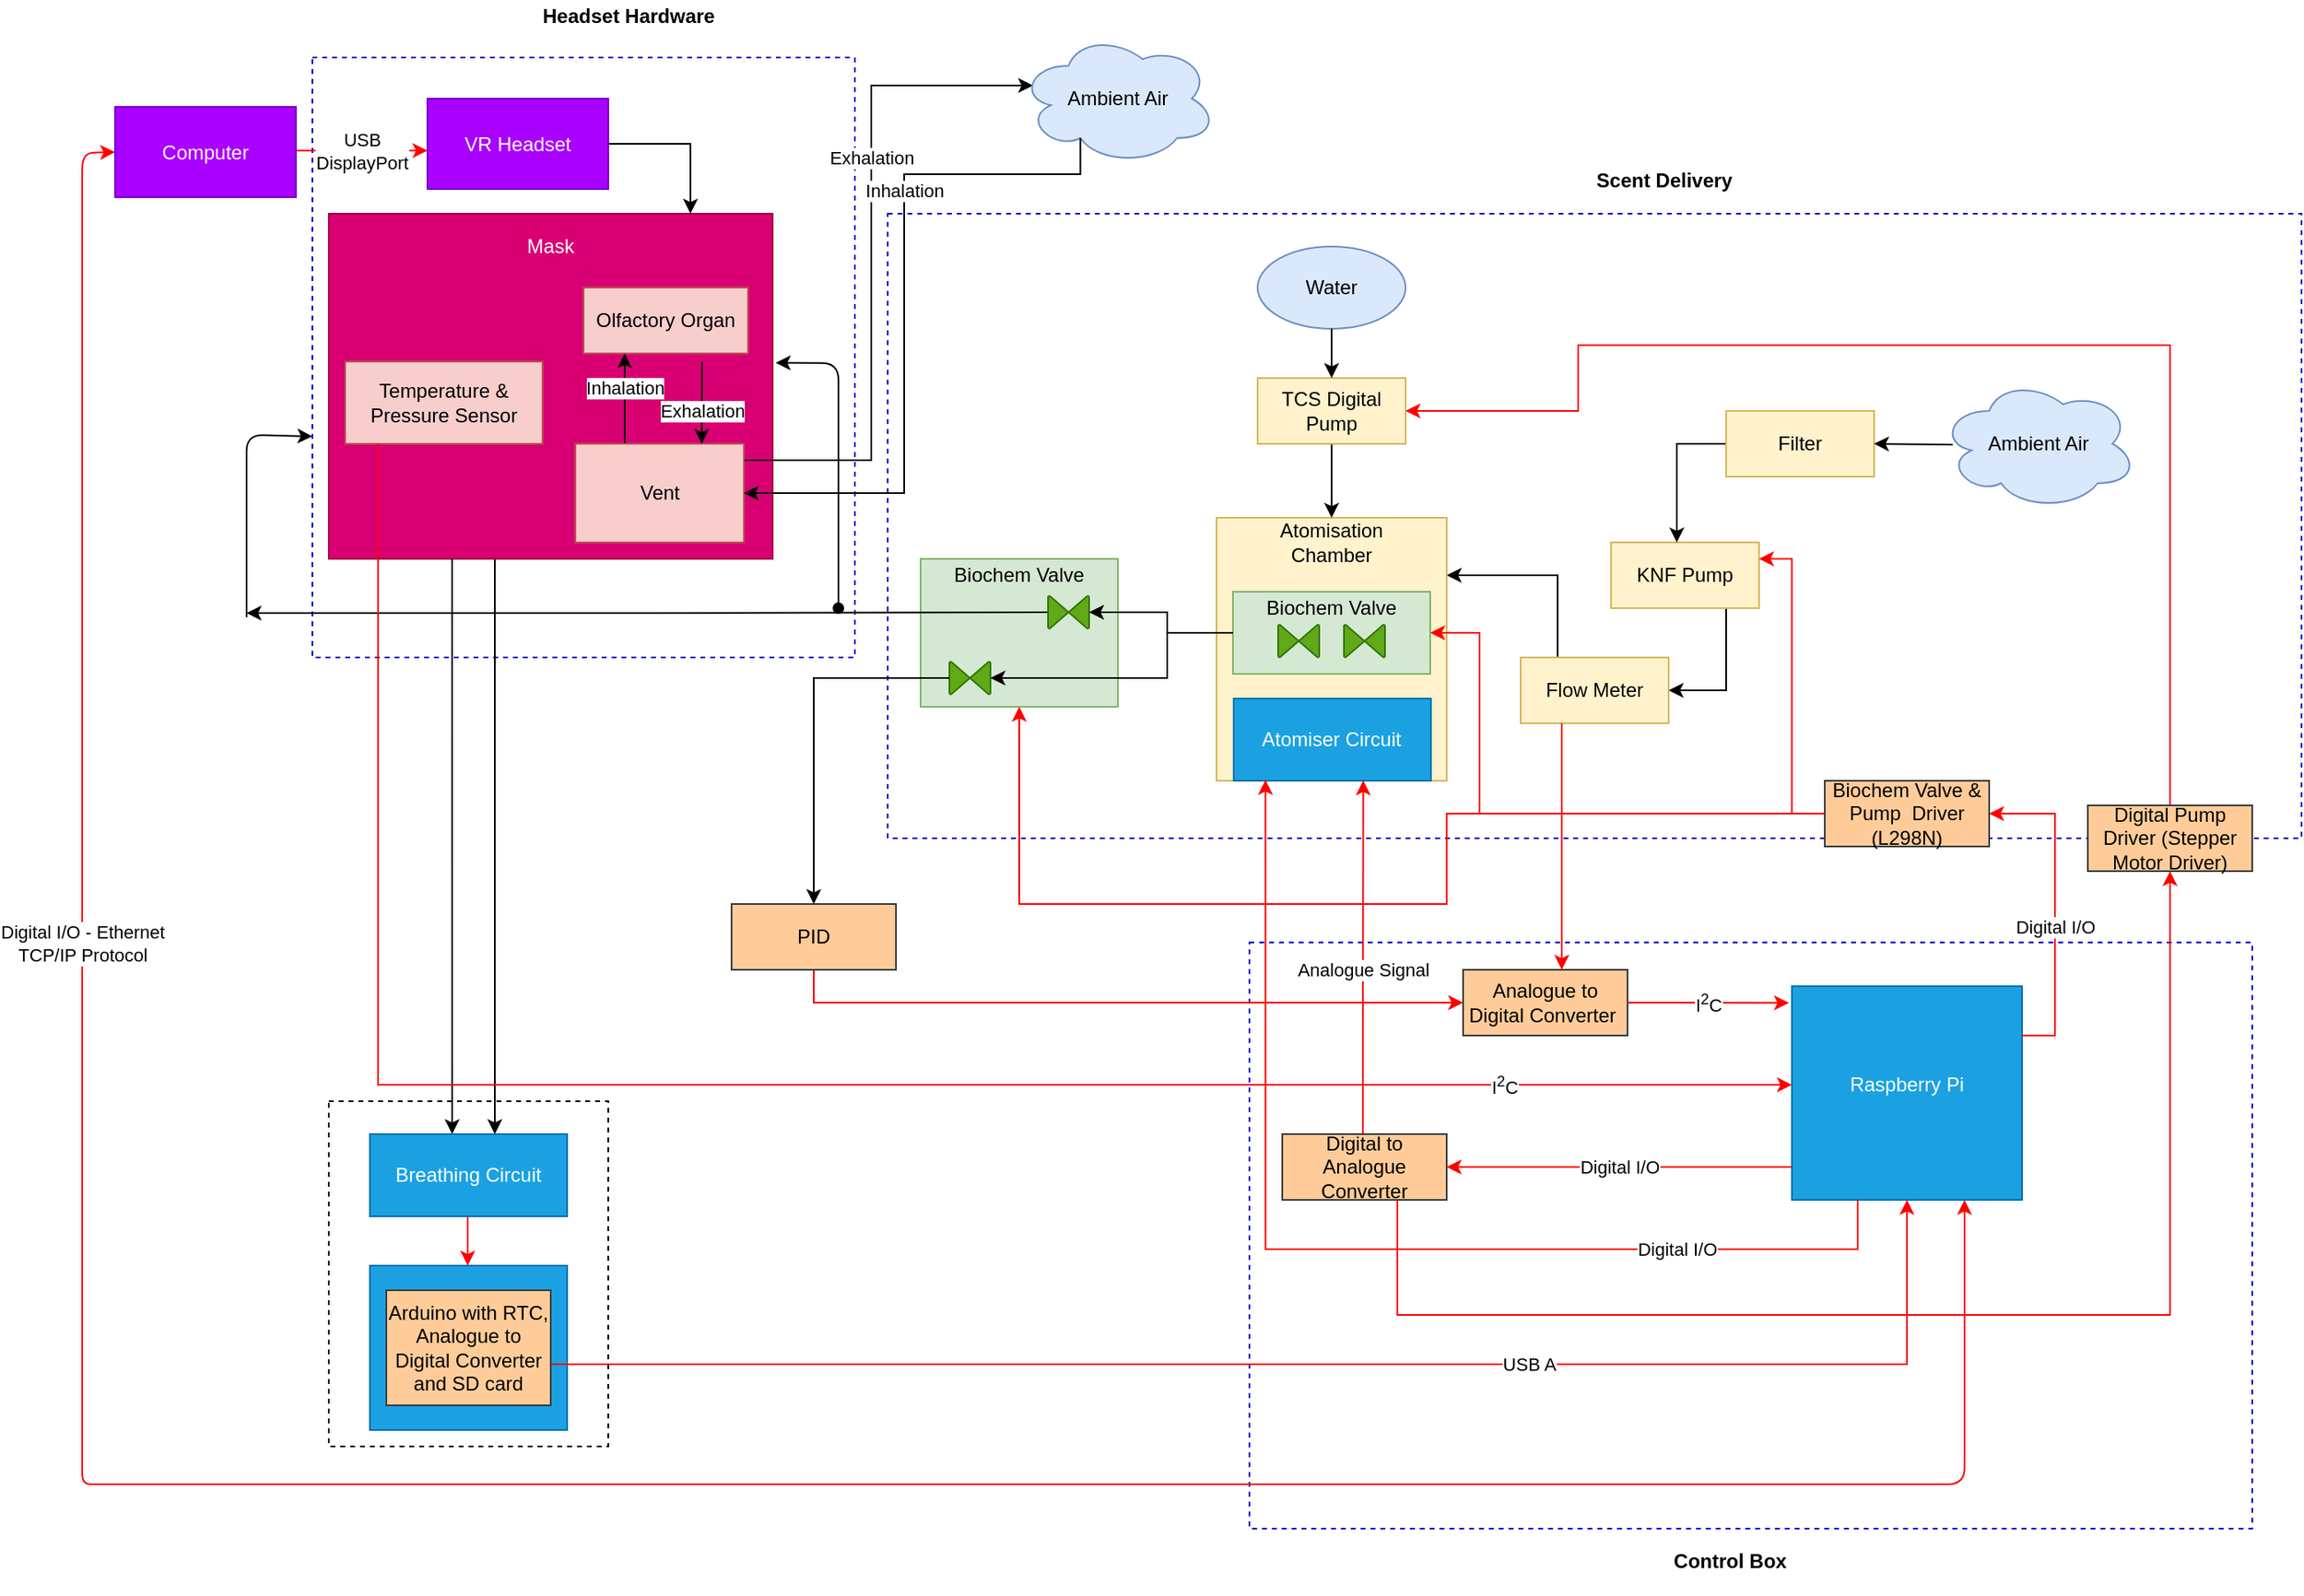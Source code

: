 <mxfile version="12.7.0" type="device"><diagram id="UDE54Ki5REJm1dj2dCYk" name="Page-1"><mxGraphModel dx="1564" dy="776" grid="1" gridSize="10" guides="1" tooltips="1" connect="1" arrows="1" fold="1" page="1" pageScale="1" pageWidth="1654" pageHeight="1169" math="0" shadow="0"><root><mxCell id="0"/><mxCell id="1" parent="0"/><mxCell id="KsjUvWZrZ6NFEE4TNXLc-52" value="" style="rounded=0;whiteSpace=wrap;html=1;dashed=1;fillColor=none;strokeColor=#0000CC;" parent="1" vertex="1"><mxGeometry x="860" y="583.33" width="610" height="356.67" as="geometry"/></mxCell><mxCell id="KsjUvWZrZ6NFEE4TNXLc-51" value="" style="rounded=0;whiteSpace=wrap;html=1;dashed=1;fillColor=none;strokeColor=#0000CC;" parent="1" vertex="1"><mxGeometry x="640" y="140" width="860" height="380" as="geometry"/></mxCell><mxCell id="KsjUvWZrZ6NFEE4TNXLc-16" value="" style="rounded=0;whiteSpace=wrap;html=1;dashed=1;fillColor=none;strokeColor=#0000CC;" parent="1" vertex="1"><mxGeometry x="290" y="45" width="330" height="365" as="geometry"/></mxCell><mxCell id="5q2PD9EDrP_lLmSWRqvr-12" value="" style="rounded=0;whiteSpace=wrap;html=1;dashed=1;fillColor=none;" parent="1" vertex="1"><mxGeometry x="300" y="680" width="170" height="210" as="geometry"/></mxCell><mxCell id="lvZ3yqOvPhswtfRdHpcg-43" value="" style="edgeStyle=orthogonalEdgeStyle;rounded=0;orthogonalLoop=1;jettySize=auto;html=1;" parent="1" source="lvZ3yqOvPhswtfRdHpcg-1" target="lvZ3yqOvPhswtfRdHpcg-13" edge="1"><mxGeometry relative="1" as="geometry"><Array as="points"><mxPoint x="1150" y="430"/></Array></mxGeometry></mxCell><mxCell id="lvZ3yqOvPhswtfRdHpcg-1" value="KNF Pump" style="rounded=0;whiteSpace=wrap;html=1;fillColor=#fff2cc;strokeColor=#d6b656;" parent="1" vertex="1"><mxGeometry x="1080" y="340" width="90" height="40" as="geometry"/></mxCell><mxCell id="lvZ3yqOvPhswtfRdHpcg-44" value="" style="edgeStyle=orthogonalEdgeStyle;rounded=0;orthogonalLoop=1;jettySize=auto;html=1;" parent="1" source="lvZ3yqOvPhswtfRdHpcg-3" target="lvZ3yqOvPhswtfRdHpcg-1" edge="1"><mxGeometry relative="1" as="geometry"><Array as="points"><mxPoint x="1120" y="280"/></Array></mxGeometry></mxCell><mxCell id="lvZ3yqOvPhswtfRdHpcg-3" value="Filter" style="rounded=0;whiteSpace=wrap;html=1;fillColor=#fff2cc;strokeColor=#d6b656;" parent="1" vertex="1"><mxGeometry x="1150" y="260" width="90" height="40" as="geometry"/></mxCell><mxCell id="lvZ3yqOvPhswtfRdHpcg-7" value="" style="endArrow=classic;html=1;exitX=0.065;exitY=0.506;exitDx=0;exitDy=0;exitPerimeter=0;" parent="1" source="lvZ3yqOvPhswtfRdHpcg-9" edge="1"><mxGeometry width="50" height="50" relative="1" as="geometry"><mxPoint x="1190" y="280" as="sourcePoint"/><mxPoint x="1240" y="280" as="targetPoint"/></mxGeometry></mxCell><mxCell id="lvZ3yqOvPhswtfRdHpcg-9" value="Ambient Air" style="ellipse;shape=cloud;whiteSpace=wrap;html=1;fillColor=#dae8fc;strokeColor=#6c8ebf;" parent="1" vertex="1"><mxGeometry x="1280" y="240" width="120" height="80" as="geometry"/></mxCell><mxCell id="I-spspIl3WtS-gLcuEKm-8" value="" style="edgeStyle=orthogonalEdgeStyle;rounded=0;orthogonalLoop=1;jettySize=auto;html=1;strokeColor=#000000;exitX=0.25;exitY=0;exitDx=0;exitDy=0;" parent="1" source="lvZ3yqOvPhswtfRdHpcg-13" target="lvZ3yqOvPhswtfRdHpcg-16" edge="1"><mxGeometry relative="1" as="geometry"><Array as="points"><mxPoint x="1048" y="360"/></Array></mxGeometry></mxCell><mxCell id="lvZ3yqOvPhswtfRdHpcg-13" value="Flow Meter" style="rounded=0;whiteSpace=wrap;html=1;fillColor=#fff2cc;strokeColor=#d6b656;" parent="1" vertex="1"><mxGeometry x="1025" y="410" width="90" height="40" as="geometry"/></mxCell><mxCell id="lvZ3yqOvPhswtfRdHpcg-23" value="" style="group;fillColor=#fff2cc;strokeColor=#d6b656;" parent="1" vertex="1" connectable="0"><mxGeometry x="840" y="325" width="140.0" height="160" as="geometry"/></mxCell><mxCell id="lvZ3yqOvPhswtfRdHpcg-16" value="&lt;p style=&quot;line-height: 120%&quot;&gt;&lt;br&gt;&lt;/p&gt;" style="rounded=0;whiteSpace=wrap;html=1;align=center;fillColor=#fff2cc;strokeColor=#d6b656;" parent="lvZ3yqOvPhswtfRdHpcg-23" vertex="1"><mxGeometry width="140" height="160" as="geometry"/></mxCell><mxCell id="lvZ3yqOvPhswtfRdHpcg-17" value="Atomisation Chamber" style="text;html=1;strokeColor=none;fillColor=none;align=center;verticalAlign=middle;whiteSpace=wrap;rounded=0;" parent="lvZ3yqOvPhswtfRdHpcg-23" vertex="1"><mxGeometry x="15.14" y="5" width="109.72" height="20" as="geometry"/></mxCell><mxCell id="lvZ3yqOvPhswtfRdHpcg-50" value="" style="group" parent="lvZ3yqOvPhswtfRdHpcg-23" vertex="1" connectable="0"><mxGeometry x="10" y="45" width="120" height="50" as="geometry"/></mxCell><mxCell id="lvZ3yqOvPhswtfRdHpcg-48" value="" style="rounded=0;whiteSpace=wrap;html=1;fillColor=#d5e8d4;strokeColor=#82b366;" parent="lvZ3yqOvPhswtfRdHpcg-50" vertex="1"><mxGeometry width="120" height="50" as="geometry"/></mxCell><mxCell id="lvZ3yqOvPhswtfRdHpcg-49" value="Biochem Valve" style="text;html=1;strokeColor=none;fillColor=none;align=center;verticalAlign=middle;whiteSpace=wrap;rounded=0;" parent="lvZ3yqOvPhswtfRdHpcg-50" vertex="1"><mxGeometry x="15" width="90" height="20" as="geometry"/></mxCell><mxCell id="lvZ3yqOvPhswtfRdHpcg-46" value="" style="verticalLabelPosition=bottom;verticalAlign=top;html=1;shape=mxgraph.flowchart.collate;rotation=-90;fillColor=#60a917;strokeColor=#2D7600;fontColor=#ffffff;" parent="lvZ3yqOvPhswtfRdHpcg-50" vertex="1"><mxGeometry x="70" y="17.5" width="20" height="25" as="geometry"/></mxCell><mxCell id="lvZ3yqOvPhswtfRdHpcg-45" value="" style="verticalLabelPosition=bottom;verticalAlign=top;html=1;shape=mxgraph.flowchart.collate;rotation=-90;fillColor=#60a917;strokeColor=#2D7600;fontColor=#ffffff;" parent="lvZ3yqOvPhswtfRdHpcg-50" vertex="1"><mxGeometry x="30" y="17.5" width="20" height="25" as="geometry"/></mxCell><mxCell id="lvZ3yqOvPhswtfRdHpcg-21" value="Atomiser Circuit" style="rounded=0;whiteSpace=wrap;html=1;fillColor=#1ba1e2;strokeColor=#006EAF;fontColor=#ffffff;" parent="lvZ3yqOvPhswtfRdHpcg-23" vertex="1"><mxGeometry x="10.44" y="110" width="120" height="50" as="geometry"/></mxCell><mxCell id="lvZ3yqOvPhswtfRdHpcg-24" value="Water" style="ellipse;whiteSpace=wrap;html=1;fillColor=#dae8fc;strokeColor=#6c8ebf;" parent="1" vertex="1"><mxGeometry x="865" y="160" width="90" height="50" as="geometry"/></mxCell><mxCell id="5q2PD9EDrP_lLmSWRqvr-20" value="" style="edgeStyle=orthogonalEdgeStyle;rounded=0;orthogonalLoop=1;jettySize=auto;html=1;entryX=0.5;entryY=0;entryDx=0;entryDy=0;" parent="1" source="lvZ3yqOvPhswtfRdHpcg-25" target="lvZ3yqOvPhswtfRdHpcg-16" edge="1"><mxGeometry relative="1" as="geometry"><mxPoint x="844" y="370" as="targetPoint"/></mxGeometry></mxCell><mxCell id="lvZ3yqOvPhswtfRdHpcg-25" value="TCS Digital Pump" style="rounded=0;whiteSpace=wrap;html=1;fillColor=#fff2cc;strokeColor=#d6b656;" parent="1" vertex="1"><mxGeometry x="865.0" y="240" width="90" height="40" as="geometry"/></mxCell><mxCell id="uaSbSQkmHxQ9lY7O9T3P-39" value="" style="edgeStyle=orthogonalEdgeStyle;rounded=0;orthogonalLoop=1;jettySize=auto;html=1;" parent="1" source="lvZ3yqOvPhswtfRdHpcg-37" edge="1"><mxGeometry relative="1" as="geometry"><mxPoint x="401" y="700" as="targetPoint"/><Array as="points"><mxPoint x="401" y="430"/><mxPoint x="401" y="430"/></Array></mxGeometry></mxCell><mxCell id="lvZ3yqOvPhswtfRdHpcg-37" value="" style="rounded=0;whiteSpace=wrap;html=1;fillColor=#d80073;strokeColor=#A50040;fontColor=#ffffff;" parent="1" vertex="1"><mxGeometry x="300" y="140" width="270" height="210" as="geometry"/></mxCell><mxCell id="Wac7LlyxXnNeXUjNrTSV-12" value="Inhalation" style="edgeStyle=orthogonalEdgeStyle;rounded=0;orthogonalLoop=1;jettySize=auto;html=1;" parent="1" source="Wac7LlyxXnNeXUjNrTSV-2" target="KsjUvWZrZ6NFEE4TNXLc-12" edge="1"><mxGeometry x="0.6" y="-10" relative="1" as="geometry"><Array as="points"><mxPoint x="480" y="240"/><mxPoint x="480" y="240"/></Array><mxPoint x="-10" y="10" as="offset"/></mxGeometry></mxCell><mxCell id="KsjUvWZrZ6NFEE4TNXLc-12" value="Olfactory Organ" style="rounded=0;whiteSpace=wrap;html=1;fillColor=#f8cecc;strokeColor=#b85450;" parent="1" vertex="1"><mxGeometry x="455" y="185" width="100" height="40" as="geometry"/></mxCell><mxCell id="lvZ3yqOvPhswtfRdHpcg-40" value="Temperature &amp;amp; Pressure Sensor" style="rounded=0;whiteSpace=wrap;html=1;fillColor=#f8cecc;strokeColor=#b85450;" parent="1" vertex="1"><mxGeometry x="310" y="230" width="120" height="50" as="geometry"/></mxCell><mxCell id="lvZ3yqOvPhswtfRdHpcg-63" value="" style="group" parent="1" vertex="1" connectable="0"><mxGeometry x="1190" y="610" width="205" height="370" as="geometry"/></mxCell><mxCell id="lvZ3yqOvPhswtfRdHpcg-57" value="" style="rounded=0;whiteSpace=wrap;html=1;fillColor=#1ba1e2;strokeColor=#006EAF;fontColor=#ffffff;" parent="lvZ3yqOvPhswtfRdHpcg-63" vertex="1"><mxGeometry width="140" height="130" as="geometry"/></mxCell><mxCell id="lvZ3yqOvPhswtfRdHpcg-60" value="&lt;font color=&quot;#ffffff&quot;&gt;Raspberry Pi&lt;/font&gt;" style="text;html=1;strokeColor=none;fillColor=none;align=center;verticalAlign=middle;whiteSpace=wrap;rounded=0;fontColor=#000000;" parent="lvZ3yqOvPhswtfRdHpcg-63" vertex="1"><mxGeometry x="20" y="50" width="100" height="20" as="geometry"/></mxCell><mxCell id="5q2PD9EDrP_lLmSWRqvr-75" value="Analogue to Digital Converter&amp;nbsp;" style="rounded=0;whiteSpace=wrap;html=1;fillColor=#ffcc99;strokeColor=#36393d;" parent="lvZ3yqOvPhswtfRdHpcg-63" vertex="1"><mxGeometry x="-200" y="-10" width="100" height="40" as="geometry"/></mxCell><mxCell id="5q2PD9EDrP_lLmSWRqvr-83" value="I&lt;sup&gt;2&lt;/sup&gt;C" style="edgeStyle=orthogonalEdgeStyle;rounded=0;orthogonalLoop=1;jettySize=auto;html=1;strokeColor=#FF0000;entryX=-0.013;entryY=0.078;entryDx=0;entryDy=0;entryPerimeter=0;exitX=1;exitY=0.5;exitDx=0;exitDy=0;" parent="lvZ3yqOvPhswtfRdHpcg-63" source="5q2PD9EDrP_lLmSWRqvr-75" target="lvZ3yqOvPhswtfRdHpcg-57" edge="1"><mxGeometry relative="1" as="geometry"><mxPoint x="-130" y="10" as="targetPoint"/><Array as="points"><mxPoint x="-90" y="10"/><mxPoint x="-90" y="10"/></Array><mxPoint as="offset"/></mxGeometry></mxCell><mxCell id="lvZ3yqOvPhswtfRdHpcg-66" value="" style="group" parent="1" vertex="1" connectable="0"><mxGeometry x="660" y="350" width="120" height="90" as="geometry"/></mxCell><mxCell id="lvZ3yqOvPhswtfRdHpcg-67" value="" style="rounded=0;whiteSpace=wrap;html=1;fillColor=#d5e8d4;strokeColor=#82b366;" parent="lvZ3yqOvPhswtfRdHpcg-66" vertex="1"><mxGeometry width="120" height="90" as="geometry"/></mxCell><mxCell id="lvZ3yqOvPhswtfRdHpcg-68" value="Biochem Valve" style="text;html=1;strokeColor=none;fillColor=none;align=center;verticalAlign=middle;whiteSpace=wrap;rounded=0;" parent="lvZ3yqOvPhswtfRdHpcg-66" vertex="1"><mxGeometry x="15" width="90" height="20" as="geometry"/></mxCell><mxCell id="I-spspIl3WtS-gLcuEKm-10" value="" style="edgeStyle=orthogonalEdgeStyle;rounded=0;orthogonalLoop=1;jettySize=auto;html=1;strokeColor=#000000;" parent="lvZ3yqOvPhswtfRdHpcg-66" source="uaSbSQkmHxQ9lY7O9T3P-15" edge="1"><mxGeometry relative="1" as="geometry"><mxPoint x="-410" y="33" as="targetPoint"/><Array as="points"><mxPoint x="-166" y="33"/></Array></mxGeometry></mxCell><mxCell id="uaSbSQkmHxQ9lY7O9T3P-15" value="" style="verticalLabelPosition=bottom;verticalAlign=top;html=1;shape=mxgraph.flowchart.collate;rotation=-90;fillColor=#60a917;strokeColor=#2D7600;fontColor=#ffffff;" parent="lvZ3yqOvPhswtfRdHpcg-66" vertex="1"><mxGeometry x="80" y="20" width="20" height="25" as="geometry"/></mxCell><mxCell id="uaSbSQkmHxQ9lY7O9T3P-21" value="" style="verticalLabelPosition=bottom;verticalAlign=top;html=1;shape=mxgraph.flowchart.collate;rotation=-90;fillColor=#60a917;strokeColor=#2D7600;fontColor=#ffffff;" parent="lvZ3yqOvPhswtfRdHpcg-66" vertex="1"><mxGeometry x="20" y="60" width="20" height="25" as="geometry"/></mxCell><mxCell id="uaSbSQkmHxQ9lY7O9T3P-40" value="" style="edgeStyle=orthogonalEdgeStyle;rounded=0;orthogonalLoop=1;jettySize=auto;html=1;entryX=0.417;entryY=0;entryDx=0;entryDy=0;entryPerimeter=0;" parent="1" target="5q2PD9EDrP_lLmSWRqvr-5" edge="1"><mxGeometry relative="1" as="geometry"><mxPoint x="375" y="350" as="sourcePoint"/><mxPoint x="375" y="680" as="targetPoint"/><Array as="points"><mxPoint x="375" y="440"/><mxPoint x="375" y="440"/></Array></mxGeometry></mxCell><mxCell id="5q2PD9EDrP_lLmSWRqvr-6" value="Breathing Circuit" style="text;html=1;strokeColor=none;fillColor=none;align=center;verticalAlign=middle;whiteSpace=wrap;rounded=0;fontColor=#FFFFFF;" parent="1" vertex="1"><mxGeometry x="325" y="800" width="110" height="20" as="geometry"/></mxCell><mxCell id="uaSbSQkmHxQ9lY7O9T3P-45" value="Text" style="text;html=1;align=center;verticalAlign=middle;resizable=0;points=[];autosize=1;fontColor=#FFFFFF;" parent="1" vertex="1"><mxGeometry x="654" y="734" width="40" height="20" as="geometry"/></mxCell><mxCell id="5q2PD9EDrP_lLmSWRqvr-8" value="" style="edgeStyle=orthogonalEdgeStyle;rounded=0;orthogonalLoop=1;jettySize=auto;html=1;strokeColor=#FF0000;" parent="1" edge="1"><mxGeometry relative="1" as="geometry"><mxPoint x="384.5" y="750" as="sourcePoint"/><mxPoint x="384.5" y="780" as="targetPoint"/></mxGeometry></mxCell><mxCell id="5q2PD9EDrP_lLmSWRqvr-5" value="Breathing Circuit" style="rounded=0;whiteSpace=wrap;html=1;fillColor=#1ba1e2;strokeColor=#006EAF;fontColor=#ffffff;" parent="1" vertex="1"><mxGeometry x="325" y="700" width="120" height="50" as="geometry"/></mxCell><mxCell id="5q2PD9EDrP_lLmSWRqvr-9" value="" style="rounded=0;whiteSpace=wrap;html=1;fillColor=#1ba1e2;strokeColor=#006EAF;fontColor=#ffffff;" parent="1" vertex="1"><mxGeometry x="325" y="780" width="120" height="100" as="geometry"/></mxCell><mxCell id="5q2PD9EDrP_lLmSWRqvr-49" value="USB A" style="edgeStyle=orthogonalEdgeStyle;rounded=0;orthogonalLoop=1;jettySize=auto;html=1;entryX=0.5;entryY=1;entryDx=0;entryDy=0;strokeColor=#FF0000;" parent="1" source="5q2PD9EDrP_lLmSWRqvr-1" target="lvZ3yqOvPhswtfRdHpcg-57" edge="1"><mxGeometry x="0.286" relative="1" as="geometry"><mxPoint x="540" y="690" as="targetPoint"/><Array as="points"><mxPoint x="1260" y="840"/></Array><mxPoint as="offset"/></mxGeometry></mxCell><mxCell id="5q2PD9EDrP_lLmSWRqvr-1" value="Arduino with RTC, Analogue to Digital Converter and SD card" style="rounded=0;whiteSpace=wrap;html=1;fillColor=#ffcc99;strokeColor=#36393d;" parent="1" vertex="1"><mxGeometry x="335" y="795" width="100" height="70" as="geometry"/></mxCell><mxCell id="5q2PD9EDrP_lLmSWRqvr-31" value="Digital I/O" style="edgeStyle=orthogonalEdgeStyle;rounded=0;orthogonalLoop=1;jettySize=auto;html=1;entryX=1;entryY=0.5;entryDx=0;entryDy=0;strokeColor=#FF0000;" parent="1" target="5q2PD9EDrP_lLmSWRqvr-14" edge="1"><mxGeometry x="-0.111" relative="1" as="geometry"><mxPoint x="1330" y="640" as="sourcePoint"/><mxPoint x="1080" y="570" as="targetPoint"/><Array as="points"><mxPoint x="1350" y="640"/><mxPoint x="1350" y="505"/></Array><mxPoint as="offset"/></mxGeometry></mxCell><mxCell id="KsjUvWZrZ6NFEE4TNXLc-42" value="" style="edgeStyle=orthogonalEdgeStyle;rounded=0;orthogonalLoop=1;jettySize=auto;html=1;strokeColor=#FF0000;fontColor=#000000;entryX=0.5;entryY=1;entryDx=0;entryDy=0;" parent="1" source="5q2PD9EDrP_lLmSWRqvr-14" target="lvZ3yqOvPhswtfRdHpcg-67" edge="1"><mxGeometry relative="1" as="geometry"><mxPoint x="1070" y="505" as="targetPoint"/><Array as="points"><mxPoint x="980" y="505"/><mxPoint x="980" y="560"/><mxPoint x="720" y="560"/></Array></mxGeometry></mxCell><mxCell id="KsjUvWZrZ6NFEE4TNXLc-45" value="" style="edgeStyle=orthogonalEdgeStyle;rounded=0;orthogonalLoop=1;jettySize=auto;html=1;strokeColor=#FF0000;fontColor=#000000;entryX=1;entryY=0.5;entryDx=0;entryDy=0;" parent="1" source="5q2PD9EDrP_lLmSWRqvr-14" target="lvZ3yqOvPhswtfRdHpcg-48" edge="1"><mxGeometry relative="1" as="geometry"><mxPoint x="1200" y="405" as="targetPoint"/><Array as="points"><mxPoint x="1000" y="505"/><mxPoint x="1000" y="395"/></Array></mxGeometry></mxCell><mxCell id="8PWC9gUfZjrd8dSW9roK-2" value="" style="edgeStyle=orthogonalEdgeStyle;rounded=0;orthogonalLoop=1;jettySize=auto;html=1;entryX=1;entryY=0.25;entryDx=0;entryDy=0;strokeColor=#FF0000;" parent="1" source="5q2PD9EDrP_lLmSWRqvr-14" target="lvZ3yqOvPhswtfRdHpcg-1" edge="1"><mxGeometry relative="1" as="geometry"><mxPoint x="1260" y="405" as="targetPoint"/></mxGeometry></mxCell><mxCell id="5q2PD9EDrP_lLmSWRqvr-14" value="Biochem Valve &amp;amp; Pump&amp;nbsp; Driver (L298N)" style="rounded=0;whiteSpace=wrap;html=1;fillColor=#ffcc99;strokeColor=#36393d;" parent="1" vertex="1"><mxGeometry x="1210" y="485" width="100" height="40" as="geometry"/></mxCell><mxCell id="5q2PD9EDrP_lLmSWRqvr-64" style="edgeStyle=orthogonalEdgeStyle;rounded=0;orthogonalLoop=1;jettySize=auto;html=1;exitX=0.5;exitY=0;exitDx=0;exitDy=0;strokeColor=#FF0000;entryX=1;entryY=0.5;entryDx=0;entryDy=0;" parent="1" source="5q2PD9EDrP_lLmSWRqvr-32" target="lvZ3yqOvPhswtfRdHpcg-25" edge="1"><mxGeometry relative="1" as="geometry"><mxPoint x="1010" y="306" as="targetPoint"/><Array as="points"><mxPoint x="1420" y="220"/><mxPoint x="1060" y="220"/><mxPoint x="1060" y="260"/></Array></mxGeometry></mxCell><mxCell id="5q2PD9EDrP_lLmSWRqvr-32" value="Digital Pump Driver (Stepper Motor Driver)" style="rounded=0;whiteSpace=wrap;html=1;fillColor=#ffcc99;strokeColor=#36393d;" parent="1" vertex="1"><mxGeometry x="1370" y="500" width="100" height="40" as="geometry"/></mxCell><mxCell id="5q2PD9EDrP_lLmSWRqvr-40" value="I&lt;sup&gt;2&lt;/sup&gt;C&lt;sup&gt;&lt;br&gt;&lt;/sup&gt;" style="edgeStyle=orthogonalEdgeStyle;rounded=0;orthogonalLoop=1;jettySize=auto;html=1;strokeColor=#FF0000;" parent="1" target="lvZ3yqOvPhswtfRdHpcg-57" edge="1"><mxGeometry x="0.72" relative="1" as="geometry"><mxPoint x="420" y="420" as="targetPoint"/><Array as="points"><mxPoint x="330" y="280"/><mxPoint x="330" y="670"/></Array><mxPoint as="offset"/><mxPoint x="330" y="280" as="sourcePoint"/></mxGeometry></mxCell><mxCell id="KsjUvWZrZ6NFEE4TNXLc-48" value="Analogue Signal" style="edgeStyle=orthogonalEdgeStyle;rounded=0;orthogonalLoop=1;jettySize=auto;html=1;strokeColor=#FF0000;fontColor=#000000;entryX=0.657;entryY=0.996;entryDx=0;entryDy=0;entryPerimeter=0;" parent="1" source="5q2PD9EDrP_lLmSWRqvr-51" target="lvZ3yqOvPhswtfRdHpcg-21" edge="1"><mxGeometry x="-0.071" relative="1" as="geometry"><mxPoint x="930" y="620" as="targetPoint"/><Array as="points"><mxPoint x="929" y="650"/><mxPoint x="929" y="650"/></Array><mxPoint as="offset"/></mxGeometry></mxCell><mxCell id="5q2PD9EDrP_lLmSWRqvr-51" value="Digital to Analogue Converter" style="rounded=0;whiteSpace=wrap;html=1;fillColor=#ffcc99;strokeColor=#36393d;" parent="1" vertex="1"><mxGeometry x="880" y="700" width="100" height="40" as="geometry"/></mxCell><mxCell id="5q2PD9EDrP_lLmSWRqvr-74" value="Digital I/O - Ethernet&lt;br&gt;TCP/IP Protocol" style="endArrow=classic;startArrow=classic;html=1;entryX=0.75;entryY=1;entryDx=0;entryDy=0;strokeColor=#FF0000;exitX=0;exitY=0.5;exitDx=0;exitDy=0;" parent="1" source="5q2PD9EDrP_lLmSWRqvr-93" target="lvZ3yqOvPhswtfRdHpcg-57" edge="1"><mxGeometry x="-0.533" width="50" height="50" relative="1" as="geometry"><mxPoint x="130" y="933" as="sourcePoint"/><mxPoint x="330" y="980" as="targetPoint"/><Array as="points"><mxPoint x="150" y="103"/><mxPoint x="150" y="140"/><mxPoint x="150" y="500"/><mxPoint x="150" y="890"/><mxPoint x="150" y="913"/><mxPoint x="160" y="913"/><mxPoint x="945" y="913"/><mxPoint x="1135" y="913"/><mxPoint x="1295" y="913"/></Array><mxPoint as="offset"/></mxGeometry></mxCell><mxCell id="5q2PD9EDrP_lLmSWRqvr-77" value="" style="edgeStyle=orthogonalEdgeStyle;rounded=0;orthogonalLoop=1;jettySize=auto;html=1;strokeColor=#FF0000;" parent="1" source="lvZ3yqOvPhswtfRdHpcg-13" target="5q2PD9EDrP_lLmSWRqvr-75" edge="1"><mxGeometry relative="1" as="geometry"><mxPoint x="1000" y="480" as="sourcePoint"/><Array as="points"><mxPoint x="1050" y="570"/><mxPoint x="1050" y="570"/></Array></mxGeometry></mxCell><mxCell id="KsjUvWZrZ6NFEE4TNXLc-9" value="&lt;font color=&quot;#000000&quot;&gt;USB&lt;br&gt;DisplayPort&lt;br&gt;&lt;/font&gt;" style="edgeStyle=orthogonalEdgeStyle;rounded=0;orthogonalLoop=1;jettySize=auto;html=1;fontColor=#FFFFFF;strokeColor=#FF0000;" parent="1" edge="1"><mxGeometry relative="1" as="geometry"><mxPoint x="280" y="101.67" as="sourcePoint"/><mxPoint x="360" y="101.67" as="targetPoint"/></mxGeometry></mxCell><mxCell id="oSIwFM_ci7ArBrfj5awv-4" value="" style="edgeStyle=orthogonalEdgeStyle;rounded=0;orthogonalLoop=1;jettySize=auto;html=1;" edge="1" parent="1" source="5q2PD9EDrP_lLmSWRqvr-92" target="lvZ3yqOvPhswtfRdHpcg-37"><mxGeometry relative="1" as="geometry"><mxPoint x="550" y="97.5" as="targetPoint"/><Array as="points"><mxPoint x="520" y="98"/></Array></mxGeometry></mxCell><mxCell id="5q2PD9EDrP_lLmSWRqvr-92" value="VR Headset" style="rounded=0;whiteSpace=wrap;html=1;fillColor=#aa00ff;strokeColor=#7700CC;fontColor=#ffffff;" parent="1" vertex="1"><mxGeometry x="360" y="70" width="110" height="55" as="geometry"/></mxCell><mxCell id="5q2PD9EDrP_lLmSWRqvr-93" value="Computer" style="rounded=0;whiteSpace=wrap;html=1;fillColor=#aa00ff;strokeColor=#7700CC;fontColor=#ffffff;" parent="1" vertex="1"><mxGeometry x="170" y="75" width="110" height="55" as="geometry"/></mxCell><mxCell id="KsjUvWZrZ6NFEE4TNXLc-7" value="Mask" style="text;html=1;strokeColor=none;fillColor=none;align=center;verticalAlign=middle;whiteSpace=wrap;rounded=0;fontColor=#FFFFFF;" parent="1" vertex="1"><mxGeometry x="415" y="150" width="40" height="20" as="geometry"/></mxCell><mxCell id="KsjUvWZrZ6NFEE4TNXLc-24" value="" style="edgeStyle=orthogonalEdgeStyle;rounded=0;orthogonalLoop=1;jettySize=auto;html=1;fontColor=#000000;strokeColor=#FF0000;" parent="1" target="5q2PD9EDrP_lLmSWRqvr-32" edge="1"><mxGeometry relative="1" as="geometry"><mxPoint x="950" y="740" as="sourcePoint"/><mxPoint x="1420" y="580" as="targetPoint"/><Array as="points"><mxPoint x="950" y="810"/><mxPoint x="1420" y="810"/></Array></mxGeometry></mxCell><mxCell id="KsjUvWZrZ6NFEE4TNXLc-31" value="" style="endArrow=classic;html=1;strokeColor=#000000;fontColor=#000000;exitX=0.5;exitY=1;exitDx=0;exitDy=0;entryX=0.5;entryY=0;entryDx=0;entryDy=0;" parent="1" source="lvZ3yqOvPhswtfRdHpcg-24" target="lvZ3yqOvPhswtfRdHpcg-25" edge="1"><mxGeometry width="50" height="50" relative="1" as="geometry"><mxPoint x="840" y="990" as="sourcePoint"/><mxPoint x="890" y="940" as="targetPoint"/></mxGeometry></mxCell><mxCell id="KsjUvWZrZ6NFEE4TNXLc-32" value="Headset Hardware" style="text;html=1;strokeColor=none;fillColor=none;align=center;verticalAlign=middle;whiteSpace=wrap;rounded=0;dashed=1;fontColor=#000000;fontStyle=1" parent="1" vertex="1"><mxGeometry x="410" y="10" width="145" height="20" as="geometry"/></mxCell><mxCell id="KsjUvWZrZ6NFEE4TNXLc-34" value="" style="edgeStyle=orthogonalEdgeStyle;rounded=0;orthogonalLoop=1;jettySize=auto;html=1;strokeColor=#000000;fontColor=#000000;entryX=0.5;entryY=1;entryDx=0;entryDy=0;entryPerimeter=0;" parent="1" source="lvZ3yqOvPhswtfRdHpcg-48" target="uaSbSQkmHxQ9lY7O9T3P-21" edge="1"><mxGeometry relative="1" as="geometry"><mxPoint x="800" y="480" as="targetPoint"/><Array as="points"><mxPoint x="810" y="395"/><mxPoint x="810" y="423"/></Array></mxGeometry></mxCell><mxCell id="KsjUvWZrZ6NFEE4TNXLc-38" value="" style="edgeStyle=orthogonalEdgeStyle;rounded=0;orthogonalLoop=1;jettySize=auto;html=1;strokeColor=#000000;fontColor=#000000;entryX=0.5;entryY=1;entryDx=0;entryDy=0;entryPerimeter=0;" parent="1" source="lvZ3yqOvPhswtfRdHpcg-48" target="uaSbSQkmHxQ9lY7O9T3P-15" edge="1"><mxGeometry relative="1" as="geometry"><mxPoint x="770" y="395" as="targetPoint"/><Array as="points"><mxPoint x="810" y="395"/><mxPoint x="810" y="383"/></Array></mxGeometry></mxCell><mxCell id="KsjUvWZrZ6NFEE4TNXLc-50" value="Digital I/O" style="edgeStyle=orthogonalEdgeStyle;rounded=0;orthogonalLoop=1;jettySize=auto;html=1;strokeColor=#FF0000;fontColor=#000000;entryX=0.161;entryY=0.99;entryDx=0;entryDy=0;entryPerimeter=0;" parent="1" source="lvZ3yqOvPhswtfRdHpcg-57" target="lvZ3yqOvPhswtfRdHpcg-21" edge="1"><mxGeometry x="-0.586" relative="1" as="geometry"><mxPoint x="870" y="490" as="targetPoint"/><Array as="points"><mxPoint x="1230" y="770"/><mxPoint x="870" y="770"/></Array><mxPoint as="offset"/></mxGeometry></mxCell><mxCell id="KsjUvWZrZ6NFEE4TNXLc-53" value="Scent Delivery" style="text;html=1;strokeColor=none;fillColor=none;align=center;verticalAlign=middle;whiteSpace=wrap;rounded=0;dashed=1;fontColor=#000000;fontStyle=1" parent="1" vertex="1"><mxGeometry x="1040" y="110" width="145" height="20" as="geometry"/></mxCell><mxCell id="KsjUvWZrZ6NFEE4TNXLc-54" value="Control Box" style="text;html=1;strokeColor=none;fillColor=none;align=center;verticalAlign=middle;whiteSpace=wrap;rounded=0;dashed=1;fontColor=#000000;fontStyle=1" parent="1" vertex="1"><mxGeometry x="1080" y="950" width="145" height="20" as="geometry"/></mxCell><mxCell id="Vxlg88Pxno3OJVis1Nen-2" value="Digital I/O" style="edgeStyle=orthogonalEdgeStyle;rounded=0;orthogonalLoop=1;jettySize=auto;html=1;entryX=1;entryY=0.5;entryDx=0;entryDy=0;strokeColor=#FF0000;" parent="1" source="lvZ3yqOvPhswtfRdHpcg-57" target="5q2PD9EDrP_lLmSWRqvr-51" edge="1"><mxGeometry relative="1" as="geometry"><mxPoint x="1110" y="675" as="targetPoint"/><Array as="points"><mxPoint x="1140" y="720"/><mxPoint x="1140" y="720"/></Array></mxGeometry></mxCell><mxCell id="I-spspIl3WtS-gLcuEKm-7" value="" style="edgeStyle=orthogonalEdgeStyle;rounded=0;orthogonalLoop=1;jettySize=auto;html=1;entryX=0;entryY=0.5;entryDx=0;entryDy=0;strokeColor=#FF0000;" parent="1" source="I-spspIl3WtS-gLcuEKm-1" target="5q2PD9EDrP_lLmSWRqvr-75" edge="1"><mxGeometry relative="1" as="geometry"><mxPoint x="530" y="580" as="targetPoint"/><Array as="points"><mxPoint x="595" y="620"/></Array></mxGeometry></mxCell><mxCell id="I-spspIl3WtS-gLcuEKm-1" value="PID" style="rounded=0;whiteSpace=wrap;html=1;fillColor=#ffcc99;strokeColor=#36393d;" parent="1" vertex="1"><mxGeometry x="545" y="560" width="100" height="40" as="geometry"/></mxCell><mxCell id="I-spspIl3WtS-gLcuEKm-5" value="" style="edgeStyle=orthogonalEdgeStyle;rounded=0;orthogonalLoop=1;jettySize=auto;html=1;entryX=0.5;entryY=0;entryDx=0;entryDy=0;" parent="1" source="uaSbSQkmHxQ9lY7O9T3P-21" target="I-spspIl3WtS-gLcuEKm-1" edge="1"><mxGeometry relative="1" as="geometry"><mxPoint x="602.5" y="422.5" as="targetPoint"/><Array as="points"><mxPoint x="595" y="423"/></Array></mxGeometry></mxCell><mxCell id="I-spspIl3WtS-gLcuEKm-11" value="" style="endArrow=classic;html=1;fontColor=#000000;strokeColor=#000000;startArrow=none;startFill=0;" parent="1" edge="1"><mxGeometry width="50" height="50" relative="1" as="geometry"><mxPoint x="250" y="385.5" as="sourcePoint"/><mxPoint x="290" y="275.5" as="targetPoint"/><Array as="points"><mxPoint x="250" y="335.5"/><mxPoint x="250" y="274.5"/></Array></mxGeometry></mxCell><mxCell id="Wac7LlyxXnNeXUjNrTSV-6" value="Exhalation" style="edgeStyle=orthogonalEdgeStyle;rounded=0;orthogonalLoop=1;jettySize=auto;html=1;entryX=0.07;entryY=0.4;entryDx=0;entryDy=0;entryPerimeter=0;" parent="1" source="Wac7LlyxXnNeXUjNrTSV-2" target="Wac7LlyxXnNeXUjNrTSV-3" edge="1"><mxGeometry x="0.296" relative="1" as="geometry"><Array as="points"><mxPoint x="630" y="290"/><mxPoint x="630" y="62"/></Array><mxPoint as="offset"/></mxGeometry></mxCell><mxCell id="Wac7LlyxXnNeXUjNrTSV-2" value="Vent" style="rounded=0;whiteSpace=wrap;html=1;fillColor=#f8cecc;strokeColor=#b85450;" parent="1" vertex="1"><mxGeometry x="450" y="280" width="102.5" height="60" as="geometry"/></mxCell><mxCell id="Wac7LlyxXnNeXUjNrTSV-3" value="Ambient Air" style="ellipse;shape=cloud;whiteSpace=wrap;html=1;fillColor=#dae8fc;strokeColor=#6c8ebf;" parent="1" vertex="1"><mxGeometry x="720" y="30" width="120" height="80" as="geometry"/></mxCell><mxCell id="Wac7LlyxXnNeXUjNrTSV-8" value="Inhalation" style="edgeStyle=orthogonalEdgeStyle;rounded=0;orthogonalLoop=1;jettySize=auto;html=1;entryX=1;entryY=0.5;entryDx=0;entryDy=0;exitX=0.31;exitY=0.8;exitDx=0;exitDy=0;exitPerimeter=0;" parent="1" source="Wac7LlyxXnNeXUjNrTSV-3" target="Wac7LlyxXnNeXUjNrTSV-2" edge="1"><mxGeometry x="-0.336" relative="1" as="geometry"><mxPoint x="796" y="116" as="sourcePoint"/><mxPoint x="622.5" y="230" as="targetPoint"/><Array as="points"><mxPoint x="757" y="116"/><mxPoint x="650" y="116"/><mxPoint x="650" y="310"/></Array><mxPoint as="offset"/></mxGeometry></mxCell><mxCell id="Wac7LlyxXnNeXUjNrTSV-13" value="Exhalation" style="edgeStyle=orthogonalEdgeStyle;rounded=0;orthogonalLoop=1;jettySize=auto;html=1;entryX=0.75;entryY=0;entryDx=0;entryDy=0;" parent="1" target="Wac7LlyxXnNeXUjNrTSV-2" edge="1"><mxGeometry x="0.2" relative="1" as="geometry"><mxPoint x="527" y="230" as="sourcePoint"/><mxPoint x="511.286" y="290" as="targetPoint"/><Array as="points"><mxPoint x="527" y="230"/></Array><mxPoint as="offset"/></mxGeometry></mxCell><mxCell id="lvZ3yqOvPhswtfRdHpcg-89" value="" style="endArrow=classic;html=1;fontColor=#000000;strokeColor=#000000;startArrow=oval;startFill=1;entryX=1.007;entryY=0.432;entryDx=0;entryDy=0;entryPerimeter=0;" parent="1" edge="1" target="lvZ3yqOvPhswtfRdHpcg-37"><mxGeometry width="50" height="50" relative="1" as="geometry"><mxPoint x="610" y="380" as="sourcePoint"/><mxPoint x="610" y="269" as="targetPoint"/><Array as="points"><mxPoint x="610" y="330"/><mxPoint x="610" y="231"/></Array></mxGeometry></mxCell></root></mxGraphModel></diagram></mxfile>